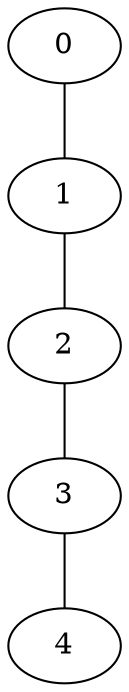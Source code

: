 strict graph "" {
	0	["node"=L0,
		pos="(235, 118)",
		type=joint];
	1	["node"=L1,
		pos="(268, 130)",
		type=joint];
	0 -- 1	[weight=35.11409973215888];
	2	["node"=L2,
		pos="(300, 201)",
		type=joint];
	1 -- 2	[weight=77.87810988975015];
	3	["node"=L3,
		pos="(348, 326)",
		type=joint];
	2 -- 3	[weight=133.8992158304148];
	4	["node"=L4,
		pos="(357, 406)",
		type=joint];
	3 -- 4	[weight=80.50465825031493];
}
